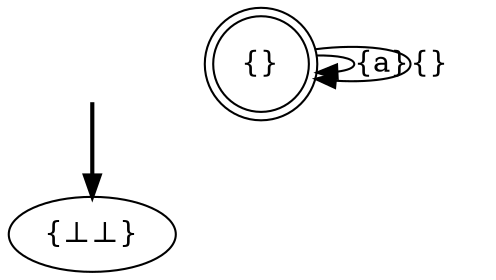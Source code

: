 digraph {
	fake0 [style=invisible]
	"{}" [shape=doublecircle]
	"{⊥⊥}" [root=true]
	fake0 -> "{⊥⊥}" [style=bold]
	"{}" -> "{}" [label="{a}"]
	"{}" -> "{}" [label="{}"]
}
